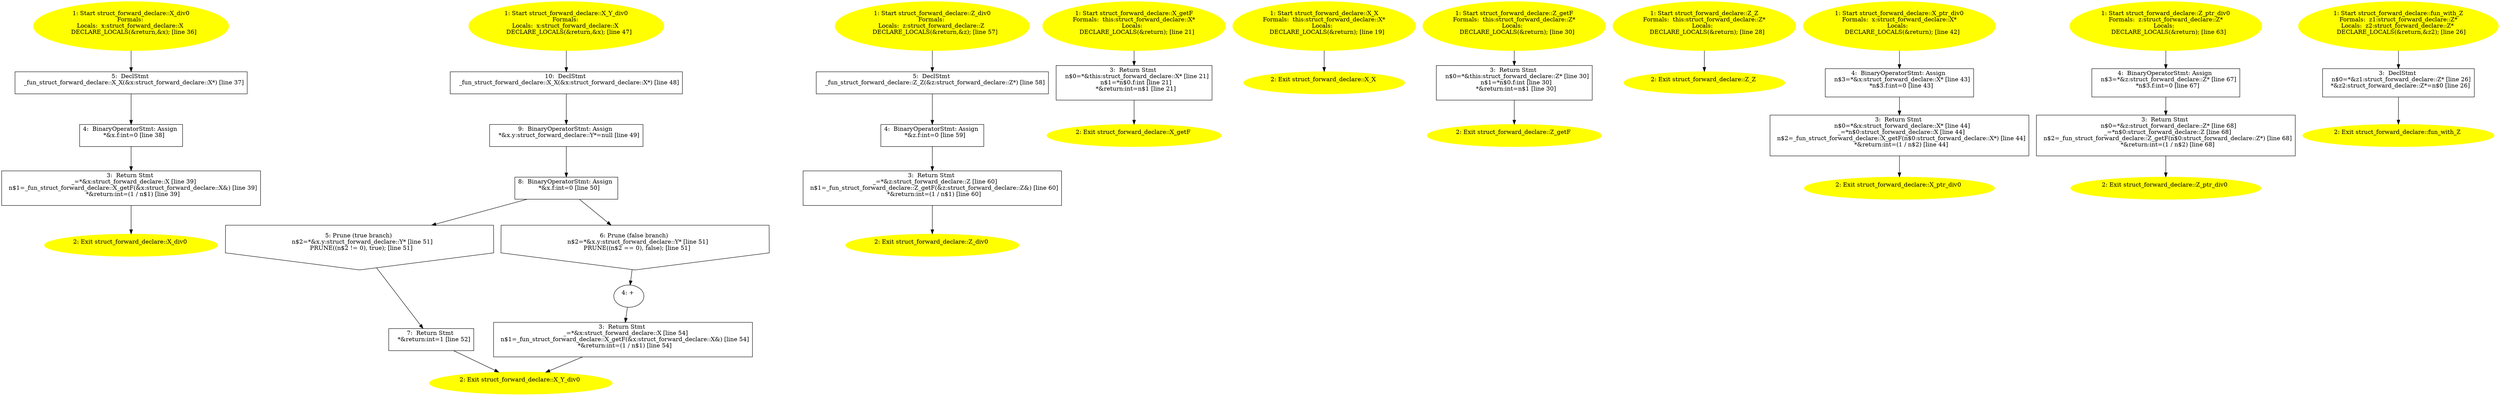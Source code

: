 /* @generated */
digraph iCFG {
"X_div0#struct_forward_declare#_ZN22struct_forward_declare6X_div0Ev.99390866789b2126a8dffc42231fb336_1" [label="1: Start struct_forward_declare::X_div0\nFormals: \nLocals:  x:struct_forward_declare::X \n   DECLARE_LOCALS(&return,&x); [line 36]\n " color=yellow style=filled]
	

	 "X_div0#struct_forward_declare#_ZN22struct_forward_declare6X_div0Ev.99390866789b2126a8dffc42231fb336_1" -> "X_div0#struct_forward_declare#_ZN22struct_forward_declare6X_div0Ev.99390866789b2126a8dffc42231fb336_5" ;
"X_div0#struct_forward_declare#_ZN22struct_forward_declare6X_div0Ev.99390866789b2126a8dffc42231fb336_2" [label="2: Exit struct_forward_declare::X_div0 \n  " color=yellow style=filled]
	

"X_div0#struct_forward_declare#_ZN22struct_forward_declare6X_div0Ev.99390866789b2126a8dffc42231fb336_3" [label="3:  Return Stmt \n   _=*&x:struct_forward_declare::X [line 39]\n  n$1=_fun_struct_forward_declare::X_getF(&x:struct_forward_declare::X&) [line 39]\n  *&return:int=(1 / n$1) [line 39]\n " shape="box"]
	

	 "X_div0#struct_forward_declare#_ZN22struct_forward_declare6X_div0Ev.99390866789b2126a8dffc42231fb336_3" -> "X_div0#struct_forward_declare#_ZN22struct_forward_declare6X_div0Ev.99390866789b2126a8dffc42231fb336_2" ;
"X_div0#struct_forward_declare#_ZN22struct_forward_declare6X_div0Ev.99390866789b2126a8dffc42231fb336_4" [label="4:  BinaryOperatorStmt: Assign \n   *&x.f:int=0 [line 38]\n " shape="box"]
	

	 "X_div0#struct_forward_declare#_ZN22struct_forward_declare6X_div0Ev.99390866789b2126a8dffc42231fb336_4" -> "X_div0#struct_forward_declare#_ZN22struct_forward_declare6X_div0Ev.99390866789b2126a8dffc42231fb336_3" ;
"X_div0#struct_forward_declare#_ZN22struct_forward_declare6X_div0Ev.99390866789b2126a8dffc42231fb336_5" [label="5:  DeclStmt \n   _fun_struct_forward_declare::X_X(&x:struct_forward_declare::X*) [line 37]\n " shape="box"]
	

	 "X_div0#struct_forward_declare#_ZN22struct_forward_declare6X_div0Ev.99390866789b2126a8dffc42231fb336_5" -> "X_div0#struct_forward_declare#_ZN22struct_forward_declare6X_div0Ev.99390866789b2126a8dffc42231fb336_4" ;
"X_Y_div0#struct_forward_declare#_ZN22struct_forward_declare8X_Y_div0Ev.bd1a4d8b7b32a118f7842bed79764012_1" [label="1: Start struct_forward_declare::X_Y_div0\nFormals: \nLocals:  x:struct_forward_declare::X \n   DECLARE_LOCALS(&return,&x); [line 47]\n " color=yellow style=filled]
	

	 "X_Y_div0#struct_forward_declare#_ZN22struct_forward_declare8X_Y_div0Ev.bd1a4d8b7b32a118f7842bed79764012_1" -> "X_Y_div0#struct_forward_declare#_ZN22struct_forward_declare8X_Y_div0Ev.bd1a4d8b7b32a118f7842bed79764012_10" ;
"X_Y_div0#struct_forward_declare#_ZN22struct_forward_declare8X_Y_div0Ev.bd1a4d8b7b32a118f7842bed79764012_2" [label="2: Exit struct_forward_declare::X_Y_div0 \n  " color=yellow style=filled]
	

"X_Y_div0#struct_forward_declare#_ZN22struct_forward_declare8X_Y_div0Ev.bd1a4d8b7b32a118f7842bed79764012_3" [label="3:  Return Stmt \n   _=*&x:struct_forward_declare::X [line 54]\n  n$1=_fun_struct_forward_declare::X_getF(&x:struct_forward_declare::X&) [line 54]\n  *&return:int=(1 / n$1) [line 54]\n " shape="box"]
	

	 "X_Y_div0#struct_forward_declare#_ZN22struct_forward_declare8X_Y_div0Ev.bd1a4d8b7b32a118f7842bed79764012_3" -> "X_Y_div0#struct_forward_declare#_ZN22struct_forward_declare8X_Y_div0Ev.bd1a4d8b7b32a118f7842bed79764012_2" ;
"X_Y_div0#struct_forward_declare#_ZN22struct_forward_declare8X_Y_div0Ev.bd1a4d8b7b32a118f7842bed79764012_4" [label="4: + \n  " ]
	

	 "X_Y_div0#struct_forward_declare#_ZN22struct_forward_declare8X_Y_div0Ev.bd1a4d8b7b32a118f7842bed79764012_4" -> "X_Y_div0#struct_forward_declare#_ZN22struct_forward_declare8X_Y_div0Ev.bd1a4d8b7b32a118f7842bed79764012_3" ;
"X_Y_div0#struct_forward_declare#_ZN22struct_forward_declare8X_Y_div0Ev.bd1a4d8b7b32a118f7842bed79764012_5" [label="5: Prune (true branch) \n   n$2=*&x.y:struct_forward_declare::Y* [line 51]\n  PRUNE((n$2 != 0), true); [line 51]\n " shape="invhouse"]
	

	 "X_Y_div0#struct_forward_declare#_ZN22struct_forward_declare8X_Y_div0Ev.bd1a4d8b7b32a118f7842bed79764012_5" -> "X_Y_div0#struct_forward_declare#_ZN22struct_forward_declare8X_Y_div0Ev.bd1a4d8b7b32a118f7842bed79764012_7" ;
"X_Y_div0#struct_forward_declare#_ZN22struct_forward_declare8X_Y_div0Ev.bd1a4d8b7b32a118f7842bed79764012_6" [label="6: Prune (false branch) \n   n$2=*&x.y:struct_forward_declare::Y* [line 51]\n  PRUNE((n$2 == 0), false); [line 51]\n " shape="invhouse"]
	

	 "X_Y_div0#struct_forward_declare#_ZN22struct_forward_declare8X_Y_div0Ev.bd1a4d8b7b32a118f7842bed79764012_6" -> "X_Y_div0#struct_forward_declare#_ZN22struct_forward_declare8X_Y_div0Ev.bd1a4d8b7b32a118f7842bed79764012_4" ;
"X_Y_div0#struct_forward_declare#_ZN22struct_forward_declare8X_Y_div0Ev.bd1a4d8b7b32a118f7842bed79764012_7" [label="7:  Return Stmt \n   *&return:int=1 [line 52]\n " shape="box"]
	

	 "X_Y_div0#struct_forward_declare#_ZN22struct_forward_declare8X_Y_div0Ev.bd1a4d8b7b32a118f7842bed79764012_7" -> "X_Y_div0#struct_forward_declare#_ZN22struct_forward_declare8X_Y_div0Ev.bd1a4d8b7b32a118f7842bed79764012_2" ;
"X_Y_div0#struct_forward_declare#_ZN22struct_forward_declare8X_Y_div0Ev.bd1a4d8b7b32a118f7842bed79764012_8" [label="8:  BinaryOperatorStmt: Assign \n   *&x.f:int=0 [line 50]\n " shape="box"]
	

	 "X_Y_div0#struct_forward_declare#_ZN22struct_forward_declare8X_Y_div0Ev.bd1a4d8b7b32a118f7842bed79764012_8" -> "X_Y_div0#struct_forward_declare#_ZN22struct_forward_declare8X_Y_div0Ev.bd1a4d8b7b32a118f7842bed79764012_5" ;
	 "X_Y_div0#struct_forward_declare#_ZN22struct_forward_declare8X_Y_div0Ev.bd1a4d8b7b32a118f7842bed79764012_8" -> "X_Y_div0#struct_forward_declare#_ZN22struct_forward_declare8X_Y_div0Ev.bd1a4d8b7b32a118f7842bed79764012_6" ;
"X_Y_div0#struct_forward_declare#_ZN22struct_forward_declare8X_Y_div0Ev.bd1a4d8b7b32a118f7842bed79764012_9" [label="9:  BinaryOperatorStmt: Assign \n   *&x.y:struct_forward_declare::Y*=null [line 49]\n " shape="box"]
	

	 "X_Y_div0#struct_forward_declare#_ZN22struct_forward_declare8X_Y_div0Ev.bd1a4d8b7b32a118f7842bed79764012_9" -> "X_Y_div0#struct_forward_declare#_ZN22struct_forward_declare8X_Y_div0Ev.bd1a4d8b7b32a118f7842bed79764012_8" ;
"X_Y_div0#struct_forward_declare#_ZN22struct_forward_declare8X_Y_div0Ev.bd1a4d8b7b32a118f7842bed79764012_10" [label="10:  DeclStmt \n   _fun_struct_forward_declare::X_X(&x:struct_forward_declare::X*) [line 48]\n " shape="box"]
	

	 "X_Y_div0#struct_forward_declare#_ZN22struct_forward_declare8X_Y_div0Ev.bd1a4d8b7b32a118f7842bed79764012_10" -> "X_Y_div0#struct_forward_declare#_ZN22struct_forward_declare8X_Y_div0Ev.bd1a4d8b7b32a118f7842bed79764012_9" ;
"Z_div0#struct_forward_declare#_ZN22struct_forward_declare6Z_div0Ev.a505b34806619878f3b8e521270dcf65_1" [label="1: Start struct_forward_declare::Z_div0\nFormals: \nLocals:  z:struct_forward_declare::Z \n   DECLARE_LOCALS(&return,&z); [line 57]\n " color=yellow style=filled]
	

	 "Z_div0#struct_forward_declare#_ZN22struct_forward_declare6Z_div0Ev.a505b34806619878f3b8e521270dcf65_1" -> "Z_div0#struct_forward_declare#_ZN22struct_forward_declare6Z_div0Ev.a505b34806619878f3b8e521270dcf65_5" ;
"Z_div0#struct_forward_declare#_ZN22struct_forward_declare6Z_div0Ev.a505b34806619878f3b8e521270dcf65_2" [label="2: Exit struct_forward_declare::Z_div0 \n  " color=yellow style=filled]
	

"Z_div0#struct_forward_declare#_ZN22struct_forward_declare6Z_div0Ev.a505b34806619878f3b8e521270dcf65_3" [label="3:  Return Stmt \n   _=*&z:struct_forward_declare::Z [line 60]\n  n$1=_fun_struct_forward_declare::Z_getF(&z:struct_forward_declare::Z&) [line 60]\n  *&return:int=(1 / n$1) [line 60]\n " shape="box"]
	

	 "Z_div0#struct_forward_declare#_ZN22struct_forward_declare6Z_div0Ev.a505b34806619878f3b8e521270dcf65_3" -> "Z_div0#struct_forward_declare#_ZN22struct_forward_declare6Z_div0Ev.a505b34806619878f3b8e521270dcf65_2" ;
"Z_div0#struct_forward_declare#_ZN22struct_forward_declare6Z_div0Ev.a505b34806619878f3b8e521270dcf65_4" [label="4:  BinaryOperatorStmt: Assign \n   *&z.f:int=0 [line 59]\n " shape="box"]
	

	 "Z_div0#struct_forward_declare#_ZN22struct_forward_declare6Z_div0Ev.a505b34806619878f3b8e521270dcf65_4" -> "Z_div0#struct_forward_declare#_ZN22struct_forward_declare6Z_div0Ev.a505b34806619878f3b8e521270dcf65_3" ;
"Z_div0#struct_forward_declare#_ZN22struct_forward_declare6Z_div0Ev.a505b34806619878f3b8e521270dcf65_5" [label="5:  DeclStmt \n   _fun_struct_forward_declare::Z_Z(&z:struct_forward_declare::Z*) [line 58]\n " shape="box"]
	

	 "Z_div0#struct_forward_declare#_ZN22struct_forward_declare6Z_div0Ev.a505b34806619878f3b8e521270dcf65_5" -> "Z_div0#struct_forward_declare#_ZN22struct_forward_declare6Z_div0Ev.a505b34806619878f3b8e521270dcf65_4" ;
"getF#X#struct_forward_declare#(_ZN22struct_forward_declare1X4getFEv).1e9b3699cbb3e16aa40f3c70fd848d39_1" [label="1: Start struct_forward_declare::X_getF\nFormals:  this:struct_forward_declare::X*\nLocals:  \n   DECLARE_LOCALS(&return); [line 21]\n " color=yellow style=filled]
	

	 "getF#X#struct_forward_declare#(_ZN22struct_forward_declare1X4getFEv).1e9b3699cbb3e16aa40f3c70fd848d39_1" -> "getF#X#struct_forward_declare#(_ZN22struct_forward_declare1X4getFEv).1e9b3699cbb3e16aa40f3c70fd848d39_3" ;
"getF#X#struct_forward_declare#(_ZN22struct_forward_declare1X4getFEv).1e9b3699cbb3e16aa40f3c70fd848d39_2" [label="2: Exit struct_forward_declare::X_getF \n  " color=yellow style=filled]
	

"getF#X#struct_forward_declare#(_ZN22struct_forward_declare1X4getFEv).1e9b3699cbb3e16aa40f3c70fd848d39_3" [label="3:  Return Stmt \n   n$0=*&this:struct_forward_declare::X* [line 21]\n  n$1=*n$0.f:int [line 21]\n  *&return:int=n$1 [line 21]\n " shape="box"]
	

	 "getF#X#struct_forward_declare#(_ZN22struct_forward_declare1X4getFEv).1e9b3699cbb3e16aa40f3c70fd848d39_3" -> "getF#X#struct_forward_declare#(_ZN22struct_forward_declare1X4getFEv).1e9b3699cbb3e16aa40f3c70fd848d39_2" ;
"X#X#struct_forward_declare#{_ZN22struct_forward_declare1XC1Ev}.1134af3db0d0d9b85dd903e2f9d96998_1" [label="1: Start struct_forward_declare::X_X\nFormals:  this:struct_forward_declare::X*\nLocals:  \n   DECLARE_LOCALS(&return); [line 19]\n " color=yellow style=filled]
	

	 "X#X#struct_forward_declare#{_ZN22struct_forward_declare1XC1Ev}.1134af3db0d0d9b85dd903e2f9d96998_1" -> "X#X#struct_forward_declare#{_ZN22struct_forward_declare1XC1Ev}.1134af3db0d0d9b85dd903e2f9d96998_2" ;
"X#X#struct_forward_declare#{_ZN22struct_forward_declare1XC1Ev}.1134af3db0d0d9b85dd903e2f9d96998_2" [label="2: Exit struct_forward_declare::X_X \n  " color=yellow style=filled]
	

"getF#Z#struct_forward_declare#(_ZN22struct_forward_declare1Z4getFEv).972609c8e19c27c5beb0f97c0f754d03_1" [label="1: Start struct_forward_declare::Z_getF\nFormals:  this:struct_forward_declare::Z*\nLocals:  \n   DECLARE_LOCALS(&return); [line 30]\n " color=yellow style=filled]
	

	 "getF#Z#struct_forward_declare#(_ZN22struct_forward_declare1Z4getFEv).972609c8e19c27c5beb0f97c0f754d03_1" -> "getF#Z#struct_forward_declare#(_ZN22struct_forward_declare1Z4getFEv).972609c8e19c27c5beb0f97c0f754d03_3" ;
"getF#Z#struct_forward_declare#(_ZN22struct_forward_declare1Z4getFEv).972609c8e19c27c5beb0f97c0f754d03_2" [label="2: Exit struct_forward_declare::Z_getF \n  " color=yellow style=filled]
	

"getF#Z#struct_forward_declare#(_ZN22struct_forward_declare1Z4getFEv).972609c8e19c27c5beb0f97c0f754d03_3" [label="3:  Return Stmt \n   n$0=*&this:struct_forward_declare::Z* [line 30]\n  n$1=*n$0.f:int [line 30]\n  *&return:int=n$1 [line 30]\n " shape="box"]
	

	 "getF#Z#struct_forward_declare#(_ZN22struct_forward_declare1Z4getFEv).972609c8e19c27c5beb0f97c0f754d03_3" -> "getF#Z#struct_forward_declare#(_ZN22struct_forward_declare1Z4getFEv).972609c8e19c27c5beb0f97c0f754d03_2" ;
"Z#Z#struct_forward_declare#{_ZN22struct_forward_declare1ZC1Ev}.9060e5ac1040e8306d6f2997af8106e2_1" [label="1: Start struct_forward_declare::Z_Z\nFormals:  this:struct_forward_declare::Z*\nLocals:  \n   DECLARE_LOCALS(&return); [line 28]\n " color=yellow style=filled]
	

	 "Z#Z#struct_forward_declare#{_ZN22struct_forward_declare1ZC1Ev}.9060e5ac1040e8306d6f2997af8106e2_1" -> "Z#Z#struct_forward_declare#{_ZN22struct_forward_declare1ZC1Ev}.9060e5ac1040e8306d6f2997af8106e2_2" ;
"Z#Z#struct_forward_declare#{_ZN22struct_forward_declare1ZC1Ev}.9060e5ac1040e8306d6f2997af8106e2_2" [label="2: Exit struct_forward_declare::Z_Z \n  " color=yellow style=filled]
	

"X_ptr_div0#struct_forward_declare#_ZN22struct_forward_declare10X_ptr_div0EPNS_1XE.1092a9e506b6aa3a84ea78a4be5595fa_1" [label="1: Start struct_forward_declare::X_ptr_div0\nFormals:  x:struct_forward_declare::X*\nLocals:  \n   DECLARE_LOCALS(&return); [line 42]\n " color=yellow style=filled]
	

	 "X_ptr_div0#struct_forward_declare#_ZN22struct_forward_declare10X_ptr_div0EPNS_1XE.1092a9e506b6aa3a84ea78a4be5595fa_1" -> "X_ptr_div0#struct_forward_declare#_ZN22struct_forward_declare10X_ptr_div0EPNS_1XE.1092a9e506b6aa3a84ea78a4be5595fa_4" ;
"X_ptr_div0#struct_forward_declare#_ZN22struct_forward_declare10X_ptr_div0EPNS_1XE.1092a9e506b6aa3a84ea78a4be5595fa_2" [label="2: Exit struct_forward_declare::X_ptr_div0 \n  " color=yellow style=filled]
	

"X_ptr_div0#struct_forward_declare#_ZN22struct_forward_declare10X_ptr_div0EPNS_1XE.1092a9e506b6aa3a84ea78a4be5595fa_3" [label="3:  Return Stmt \n   n$0=*&x:struct_forward_declare::X* [line 44]\n  _=*n$0:struct_forward_declare::X [line 44]\n  n$2=_fun_struct_forward_declare::X_getF(n$0:struct_forward_declare::X*) [line 44]\n  *&return:int=(1 / n$2) [line 44]\n " shape="box"]
	

	 "X_ptr_div0#struct_forward_declare#_ZN22struct_forward_declare10X_ptr_div0EPNS_1XE.1092a9e506b6aa3a84ea78a4be5595fa_3" -> "X_ptr_div0#struct_forward_declare#_ZN22struct_forward_declare10X_ptr_div0EPNS_1XE.1092a9e506b6aa3a84ea78a4be5595fa_2" ;
"X_ptr_div0#struct_forward_declare#_ZN22struct_forward_declare10X_ptr_div0EPNS_1XE.1092a9e506b6aa3a84ea78a4be5595fa_4" [label="4:  BinaryOperatorStmt: Assign \n   n$3=*&x:struct_forward_declare::X* [line 43]\n  *n$3.f:int=0 [line 43]\n " shape="box"]
	

	 "X_ptr_div0#struct_forward_declare#_ZN22struct_forward_declare10X_ptr_div0EPNS_1XE.1092a9e506b6aa3a84ea78a4be5595fa_4" -> "X_ptr_div0#struct_forward_declare#_ZN22struct_forward_declare10X_ptr_div0EPNS_1XE.1092a9e506b6aa3a84ea78a4be5595fa_3" ;
"Z_ptr_div0#struct_forward_declare#_ZN22struct_forward_declare10Z_ptr_div0EPNS_1ZE.ae82532ef25a8098cdd32061d5136f50_1" [label="1: Start struct_forward_declare::Z_ptr_div0\nFormals:  z:struct_forward_declare::Z*\nLocals:  \n   DECLARE_LOCALS(&return); [line 63]\n " color=yellow style=filled]
	

	 "Z_ptr_div0#struct_forward_declare#_ZN22struct_forward_declare10Z_ptr_div0EPNS_1ZE.ae82532ef25a8098cdd32061d5136f50_1" -> "Z_ptr_div0#struct_forward_declare#_ZN22struct_forward_declare10Z_ptr_div0EPNS_1ZE.ae82532ef25a8098cdd32061d5136f50_4" ;
"Z_ptr_div0#struct_forward_declare#_ZN22struct_forward_declare10Z_ptr_div0EPNS_1ZE.ae82532ef25a8098cdd32061d5136f50_2" [label="2: Exit struct_forward_declare::Z_ptr_div0 \n  " color=yellow style=filled]
	

"Z_ptr_div0#struct_forward_declare#_ZN22struct_forward_declare10Z_ptr_div0EPNS_1ZE.ae82532ef25a8098cdd32061d5136f50_3" [label="3:  Return Stmt \n   n$0=*&z:struct_forward_declare::Z* [line 68]\n  _=*n$0:struct_forward_declare::Z [line 68]\n  n$2=_fun_struct_forward_declare::Z_getF(n$0:struct_forward_declare::Z*) [line 68]\n  *&return:int=(1 / n$2) [line 68]\n " shape="box"]
	

	 "Z_ptr_div0#struct_forward_declare#_ZN22struct_forward_declare10Z_ptr_div0EPNS_1ZE.ae82532ef25a8098cdd32061d5136f50_3" -> "Z_ptr_div0#struct_forward_declare#_ZN22struct_forward_declare10Z_ptr_div0EPNS_1ZE.ae82532ef25a8098cdd32061d5136f50_2" ;
"Z_ptr_div0#struct_forward_declare#_ZN22struct_forward_declare10Z_ptr_div0EPNS_1ZE.ae82532ef25a8098cdd32061d5136f50_4" [label="4:  BinaryOperatorStmt: Assign \n   n$3=*&z:struct_forward_declare::Z* [line 67]\n  *n$3.f:int=0 [line 67]\n " shape="box"]
	

	 "Z_ptr_div0#struct_forward_declare#_ZN22struct_forward_declare10Z_ptr_div0EPNS_1ZE.ae82532ef25a8098cdd32061d5136f50_4" -> "Z_ptr_div0#struct_forward_declare#_ZN22struct_forward_declare10Z_ptr_div0EPNS_1ZE.ae82532ef25a8098cdd32061d5136f50_3" ;
"fun_with_Z#struct_forward_declare#_ZN22struct_forward_declare10fun_with_ZEPNS_1ZE.fdd3616744230972b67d3807049d141e_1" [label="1: Start struct_forward_declare::fun_with_Z\nFormals:  z1:struct_forward_declare::Z*\nLocals:  z2:struct_forward_declare::Z* \n   DECLARE_LOCALS(&return,&z2); [line 26]\n " color=yellow style=filled]
	

	 "fun_with_Z#struct_forward_declare#_ZN22struct_forward_declare10fun_with_ZEPNS_1ZE.fdd3616744230972b67d3807049d141e_1" -> "fun_with_Z#struct_forward_declare#_ZN22struct_forward_declare10fun_with_ZEPNS_1ZE.fdd3616744230972b67d3807049d141e_3" ;
"fun_with_Z#struct_forward_declare#_ZN22struct_forward_declare10fun_with_ZEPNS_1ZE.fdd3616744230972b67d3807049d141e_2" [label="2: Exit struct_forward_declare::fun_with_Z \n  " color=yellow style=filled]
	

"fun_with_Z#struct_forward_declare#_ZN22struct_forward_declare10fun_with_ZEPNS_1ZE.fdd3616744230972b67d3807049d141e_3" [label="3:  DeclStmt \n   n$0=*&z1:struct_forward_declare::Z* [line 26]\n  *&z2:struct_forward_declare::Z*=n$0 [line 26]\n " shape="box"]
	

	 "fun_with_Z#struct_forward_declare#_ZN22struct_forward_declare10fun_with_ZEPNS_1ZE.fdd3616744230972b67d3807049d141e_3" -> "fun_with_Z#struct_forward_declare#_ZN22struct_forward_declare10fun_with_ZEPNS_1ZE.fdd3616744230972b67d3807049d141e_2" ;
}
